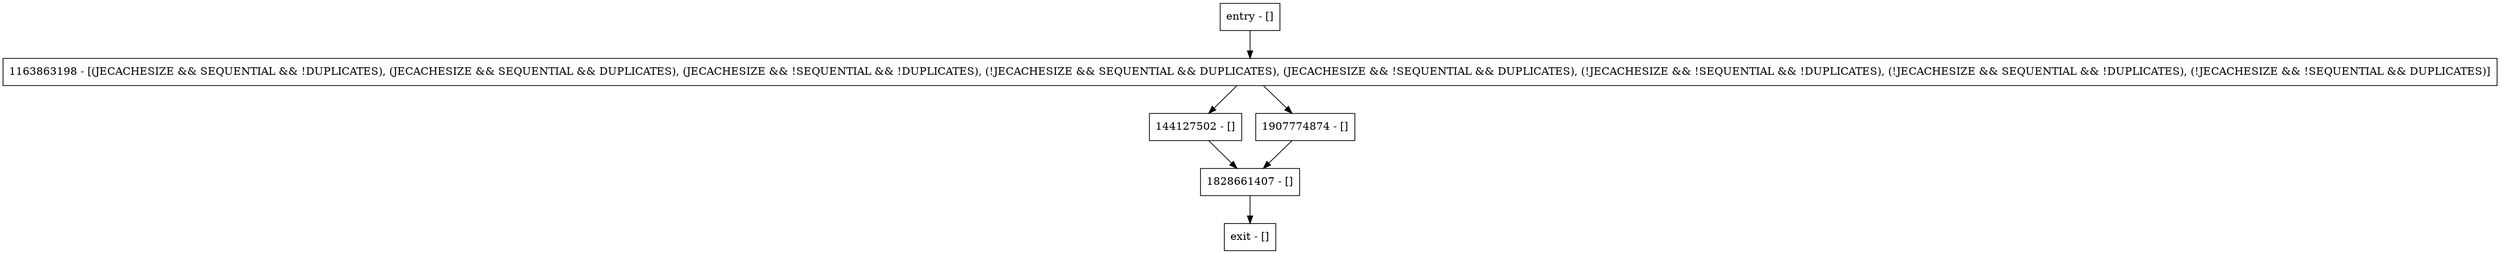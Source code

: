 digraph isExpirationInHours {
node [shape=record];
144127502 [label="144127502 - []"];
entry [label="entry - []"];
exit [label="exit - []"];
1828661407 [label="1828661407 - []"];
1907774874 [label="1907774874 - []"];
1163863198 [label="1163863198 - [(JECACHESIZE && SEQUENTIAL && !DUPLICATES), (JECACHESIZE && SEQUENTIAL && DUPLICATES), (JECACHESIZE && !SEQUENTIAL && !DUPLICATES), (!JECACHESIZE && SEQUENTIAL && DUPLICATES), (JECACHESIZE && !SEQUENTIAL && DUPLICATES), (!JECACHESIZE && !SEQUENTIAL && !DUPLICATES), (!JECACHESIZE && SEQUENTIAL && !DUPLICATES), (!JECACHESIZE && !SEQUENTIAL && DUPLICATES)]"];
entry;
exit;
144127502 -> 1828661407;
entry -> 1163863198;
1828661407 -> exit;
1907774874 -> 1828661407;
1163863198 -> 144127502;
1163863198 -> 1907774874;
}
